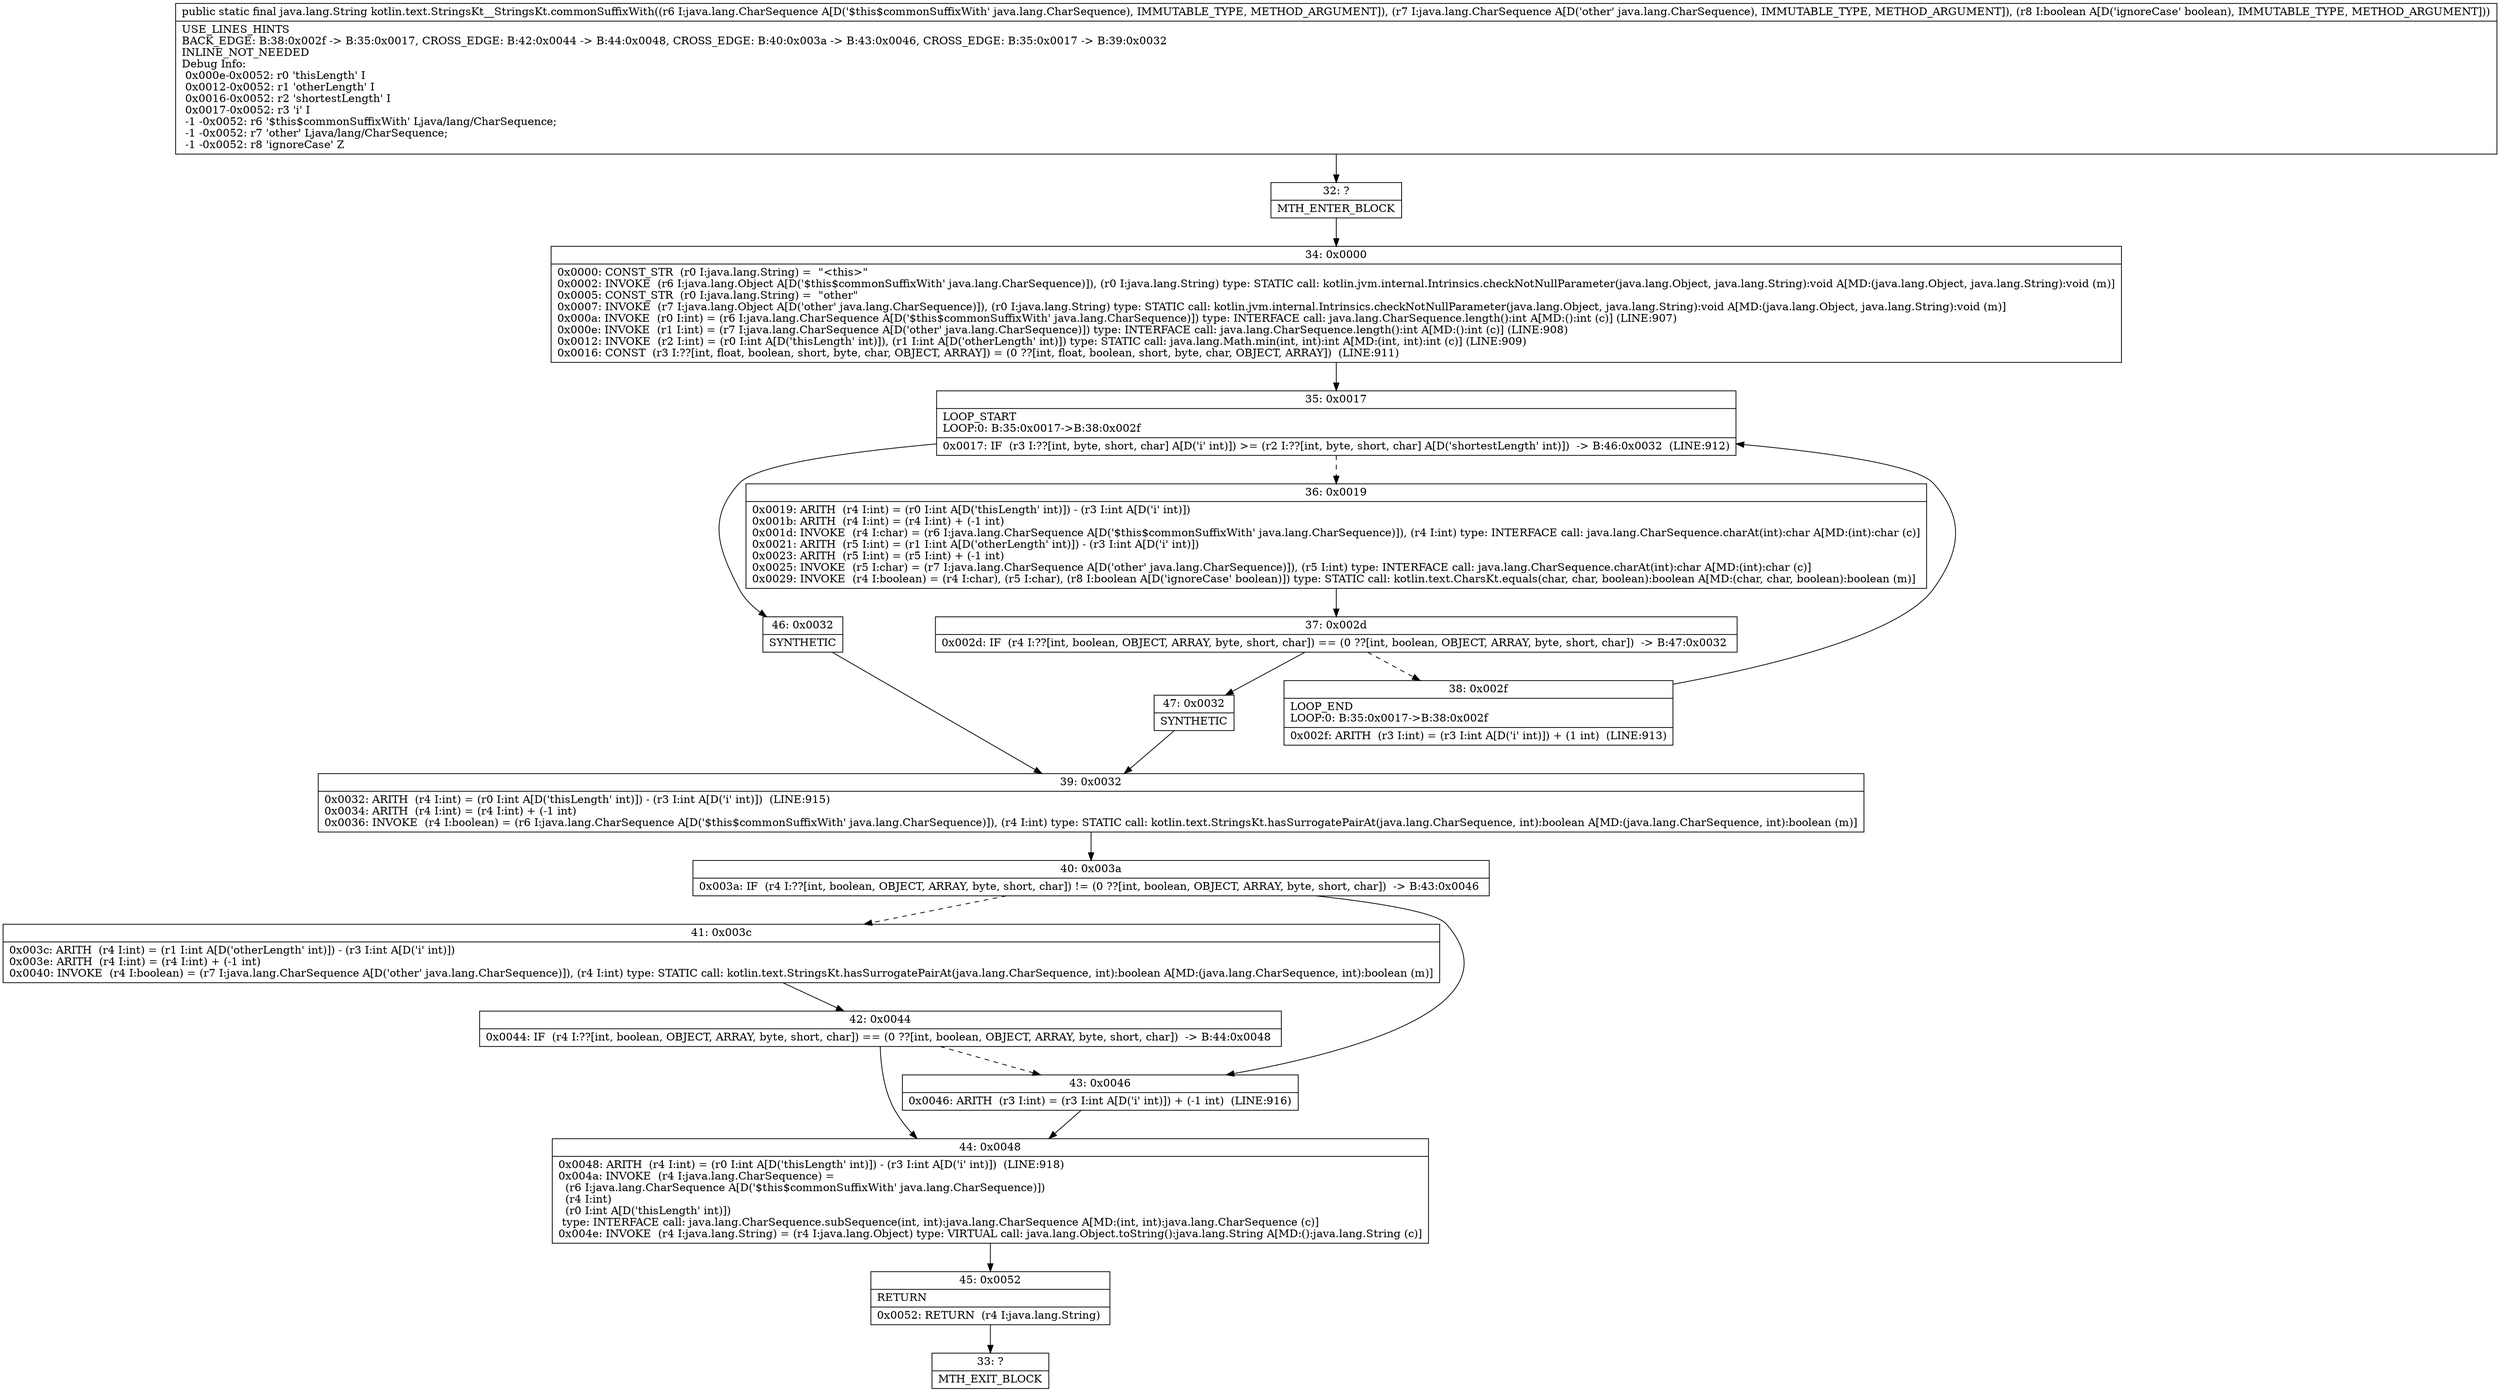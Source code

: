 digraph "CFG forkotlin.text.StringsKt__StringsKt.commonSuffixWith(Ljava\/lang\/CharSequence;Ljava\/lang\/CharSequence;Z)Ljava\/lang\/String;" {
Node_32 [shape=record,label="{32\:\ ?|MTH_ENTER_BLOCK\l}"];
Node_34 [shape=record,label="{34\:\ 0x0000|0x0000: CONST_STR  (r0 I:java.lang.String) =  \"\<this\>\" \l0x0002: INVOKE  (r6 I:java.lang.Object A[D('$this$commonSuffixWith' java.lang.CharSequence)]), (r0 I:java.lang.String) type: STATIC call: kotlin.jvm.internal.Intrinsics.checkNotNullParameter(java.lang.Object, java.lang.String):void A[MD:(java.lang.Object, java.lang.String):void (m)]\l0x0005: CONST_STR  (r0 I:java.lang.String) =  \"other\" \l0x0007: INVOKE  (r7 I:java.lang.Object A[D('other' java.lang.CharSequence)]), (r0 I:java.lang.String) type: STATIC call: kotlin.jvm.internal.Intrinsics.checkNotNullParameter(java.lang.Object, java.lang.String):void A[MD:(java.lang.Object, java.lang.String):void (m)]\l0x000a: INVOKE  (r0 I:int) = (r6 I:java.lang.CharSequence A[D('$this$commonSuffixWith' java.lang.CharSequence)]) type: INTERFACE call: java.lang.CharSequence.length():int A[MD:():int (c)] (LINE:907)\l0x000e: INVOKE  (r1 I:int) = (r7 I:java.lang.CharSequence A[D('other' java.lang.CharSequence)]) type: INTERFACE call: java.lang.CharSequence.length():int A[MD:():int (c)] (LINE:908)\l0x0012: INVOKE  (r2 I:int) = (r0 I:int A[D('thisLength' int)]), (r1 I:int A[D('otherLength' int)]) type: STATIC call: java.lang.Math.min(int, int):int A[MD:(int, int):int (c)] (LINE:909)\l0x0016: CONST  (r3 I:??[int, float, boolean, short, byte, char, OBJECT, ARRAY]) = (0 ??[int, float, boolean, short, byte, char, OBJECT, ARRAY])  (LINE:911)\l}"];
Node_35 [shape=record,label="{35\:\ 0x0017|LOOP_START\lLOOP:0: B:35:0x0017\-\>B:38:0x002f\l|0x0017: IF  (r3 I:??[int, byte, short, char] A[D('i' int)]) \>= (r2 I:??[int, byte, short, char] A[D('shortestLength' int)])  \-\> B:46:0x0032  (LINE:912)\l}"];
Node_36 [shape=record,label="{36\:\ 0x0019|0x0019: ARITH  (r4 I:int) = (r0 I:int A[D('thisLength' int)]) \- (r3 I:int A[D('i' int)]) \l0x001b: ARITH  (r4 I:int) = (r4 I:int) + (\-1 int) \l0x001d: INVOKE  (r4 I:char) = (r6 I:java.lang.CharSequence A[D('$this$commonSuffixWith' java.lang.CharSequence)]), (r4 I:int) type: INTERFACE call: java.lang.CharSequence.charAt(int):char A[MD:(int):char (c)]\l0x0021: ARITH  (r5 I:int) = (r1 I:int A[D('otherLength' int)]) \- (r3 I:int A[D('i' int)]) \l0x0023: ARITH  (r5 I:int) = (r5 I:int) + (\-1 int) \l0x0025: INVOKE  (r5 I:char) = (r7 I:java.lang.CharSequence A[D('other' java.lang.CharSequence)]), (r5 I:int) type: INTERFACE call: java.lang.CharSequence.charAt(int):char A[MD:(int):char (c)]\l0x0029: INVOKE  (r4 I:boolean) = (r4 I:char), (r5 I:char), (r8 I:boolean A[D('ignoreCase' boolean)]) type: STATIC call: kotlin.text.CharsKt.equals(char, char, boolean):boolean A[MD:(char, char, boolean):boolean (m)]\l}"];
Node_37 [shape=record,label="{37\:\ 0x002d|0x002d: IF  (r4 I:??[int, boolean, OBJECT, ARRAY, byte, short, char]) == (0 ??[int, boolean, OBJECT, ARRAY, byte, short, char])  \-\> B:47:0x0032 \l}"];
Node_38 [shape=record,label="{38\:\ 0x002f|LOOP_END\lLOOP:0: B:35:0x0017\-\>B:38:0x002f\l|0x002f: ARITH  (r3 I:int) = (r3 I:int A[D('i' int)]) + (1 int)  (LINE:913)\l}"];
Node_47 [shape=record,label="{47\:\ 0x0032|SYNTHETIC\l}"];
Node_39 [shape=record,label="{39\:\ 0x0032|0x0032: ARITH  (r4 I:int) = (r0 I:int A[D('thisLength' int)]) \- (r3 I:int A[D('i' int)])  (LINE:915)\l0x0034: ARITH  (r4 I:int) = (r4 I:int) + (\-1 int) \l0x0036: INVOKE  (r4 I:boolean) = (r6 I:java.lang.CharSequence A[D('$this$commonSuffixWith' java.lang.CharSequence)]), (r4 I:int) type: STATIC call: kotlin.text.StringsKt.hasSurrogatePairAt(java.lang.CharSequence, int):boolean A[MD:(java.lang.CharSequence, int):boolean (m)]\l}"];
Node_40 [shape=record,label="{40\:\ 0x003a|0x003a: IF  (r4 I:??[int, boolean, OBJECT, ARRAY, byte, short, char]) != (0 ??[int, boolean, OBJECT, ARRAY, byte, short, char])  \-\> B:43:0x0046 \l}"];
Node_41 [shape=record,label="{41\:\ 0x003c|0x003c: ARITH  (r4 I:int) = (r1 I:int A[D('otherLength' int)]) \- (r3 I:int A[D('i' int)]) \l0x003e: ARITH  (r4 I:int) = (r4 I:int) + (\-1 int) \l0x0040: INVOKE  (r4 I:boolean) = (r7 I:java.lang.CharSequence A[D('other' java.lang.CharSequence)]), (r4 I:int) type: STATIC call: kotlin.text.StringsKt.hasSurrogatePairAt(java.lang.CharSequence, int):boolean A[MD:(java.lang.CharSequence, int):boolean (m)]\l}"];
Node_42 [shape=record,label="{42\:\ 0x0044|0x0044: IF  (r4 I:??[int, boolean, OBJECT, ARRAY, byte, short, char]) == (0 ??[int, boolean, OBJECT, ARRAY, byte, short, char])  \-\> B:44:0x0048 \l}"];
Node_44 [shape=record,label="{44\:\ 0x0048|0x0048: ARITH  (r4 I:int) = (r0 I:int A[D('thisLength' int)]) \- (r3 I:int A[D('i' int)])  (LINE:918)\l0x004a: INVOKE  (r4 I:java.lang.CharSequence) = \l  (r6 I:java.lang.CharSequence A[D('$this$commonSuffixWith' java.lang.CharSequence)])\l  (r4 I:int)\l  (r0 I:int A[D('thisLength' int)])\l type: INTERFACE call: java.lang.CharSequence.subSequence(int, int):java.lang.CharSequence A[MD:(int, int):java.lang.CharSequence (c)]\l0x004e: INVOKE  (r4 I:java.lang.String) = (r4 I:java.lang.Object) type: VIRTUAL call: java.lang.Object.toString():java.lang.String A[MD:():java.lang.String (c)]\l}"];
Node_45 [shape=record,label="{45\:\ 0x0052|RETURN\l|0x0052: RETURN  (r4 I:java.lang.String) \l}"];
Node_33 [shape=record,label="{33\:\ ?|MTH_EXIT_BLOCK\l}"];
Node_43 [shape=record,label="{43\:\ 0x0046|0x0046: ARITH  (r3 I:int) = (r3 I:int A[D('i' int)]) + (\-1 int)  (LINE:916)\l}"];
Node_46 [shape=record,label="{46\:\ 0x0032|SYNTHETIC\l}"];
MethodNode[shape=record,label="{public static final java.lang.String kotlin.text.StringsKt__StringsKt.commonSuffixWith((r6 I:java.lang.CharSequence A[D('$this$commonSuffixWith' java.lang.CharSequence), IMMUTABLE_TYPE, METHOD_ARGUMENT]), (r7 I:java.lang.CharSequence A[D('other' java.lang.CharSequence), IMMUTABLE_TYPE, METHOD_ARGUMENT]), (r8 I:boolean A[D('ignoreCase' boolean), IMMUTABLE_TYPE, METHOD_ARGUMENT]))  | USE_LINES_HINTS\lBACK_EDGE: B:38:0x002f \-\> B:35:0x0017, CROSS_EDGE: B:42:0x0044 \-\> B:44:0x0048, CROSS_EDGE: B:40:0x003a \-\> B:43:0x0046, CROSS_EDGE: B:35:0x0017 \-\> B:39:0x0032\lINLINE_NOT_NEEDED\lDebug Info:\l  0x000e\-0x0052: r0 'thisLength' I\l  0x0012\-0x0052: r1 'otherLength' I\l  0x0016\-0x0052: r2 'shortestLength' I\l  0x0017\-0x0052: r3 'i' I\l  \-1 \-0x0052: r6 '$this$commonSuffixWith' Ljava\/lang\/CharSequence;\l  \-1 \-0x0052: r7 'other' Ljava\/lang\/CharSequence;\l  \-1 \-0x0052: r8 'ignoreCase' Z\l}"];
MethodNode -> Node_32;Node_32 -> Node_34;
Node_34 -> Node_35;
Node_35 -> Node_36[style=dashed];
Node_35 -> Node_46;
Node_36 -> Node_37;
Node_37 -> Node_38[style=dashed];
Node_37 -> Node_47;
Node_38 -> Node_35;
Node_47 -> Node_39;
Node_39 -> Node_40;
Node_40 -> Node_41[style=dashed];
Node_40 -> Node_43;
Node_41 -> Node_42;
Node_42 -> Node_43[style=dashed];
Node_42 -> Node_44;
Node_44 -> Node_45;
Node_45 -> Node_33;
Node_43 -> Node_44;
Node_46 -> Node_39;
}

